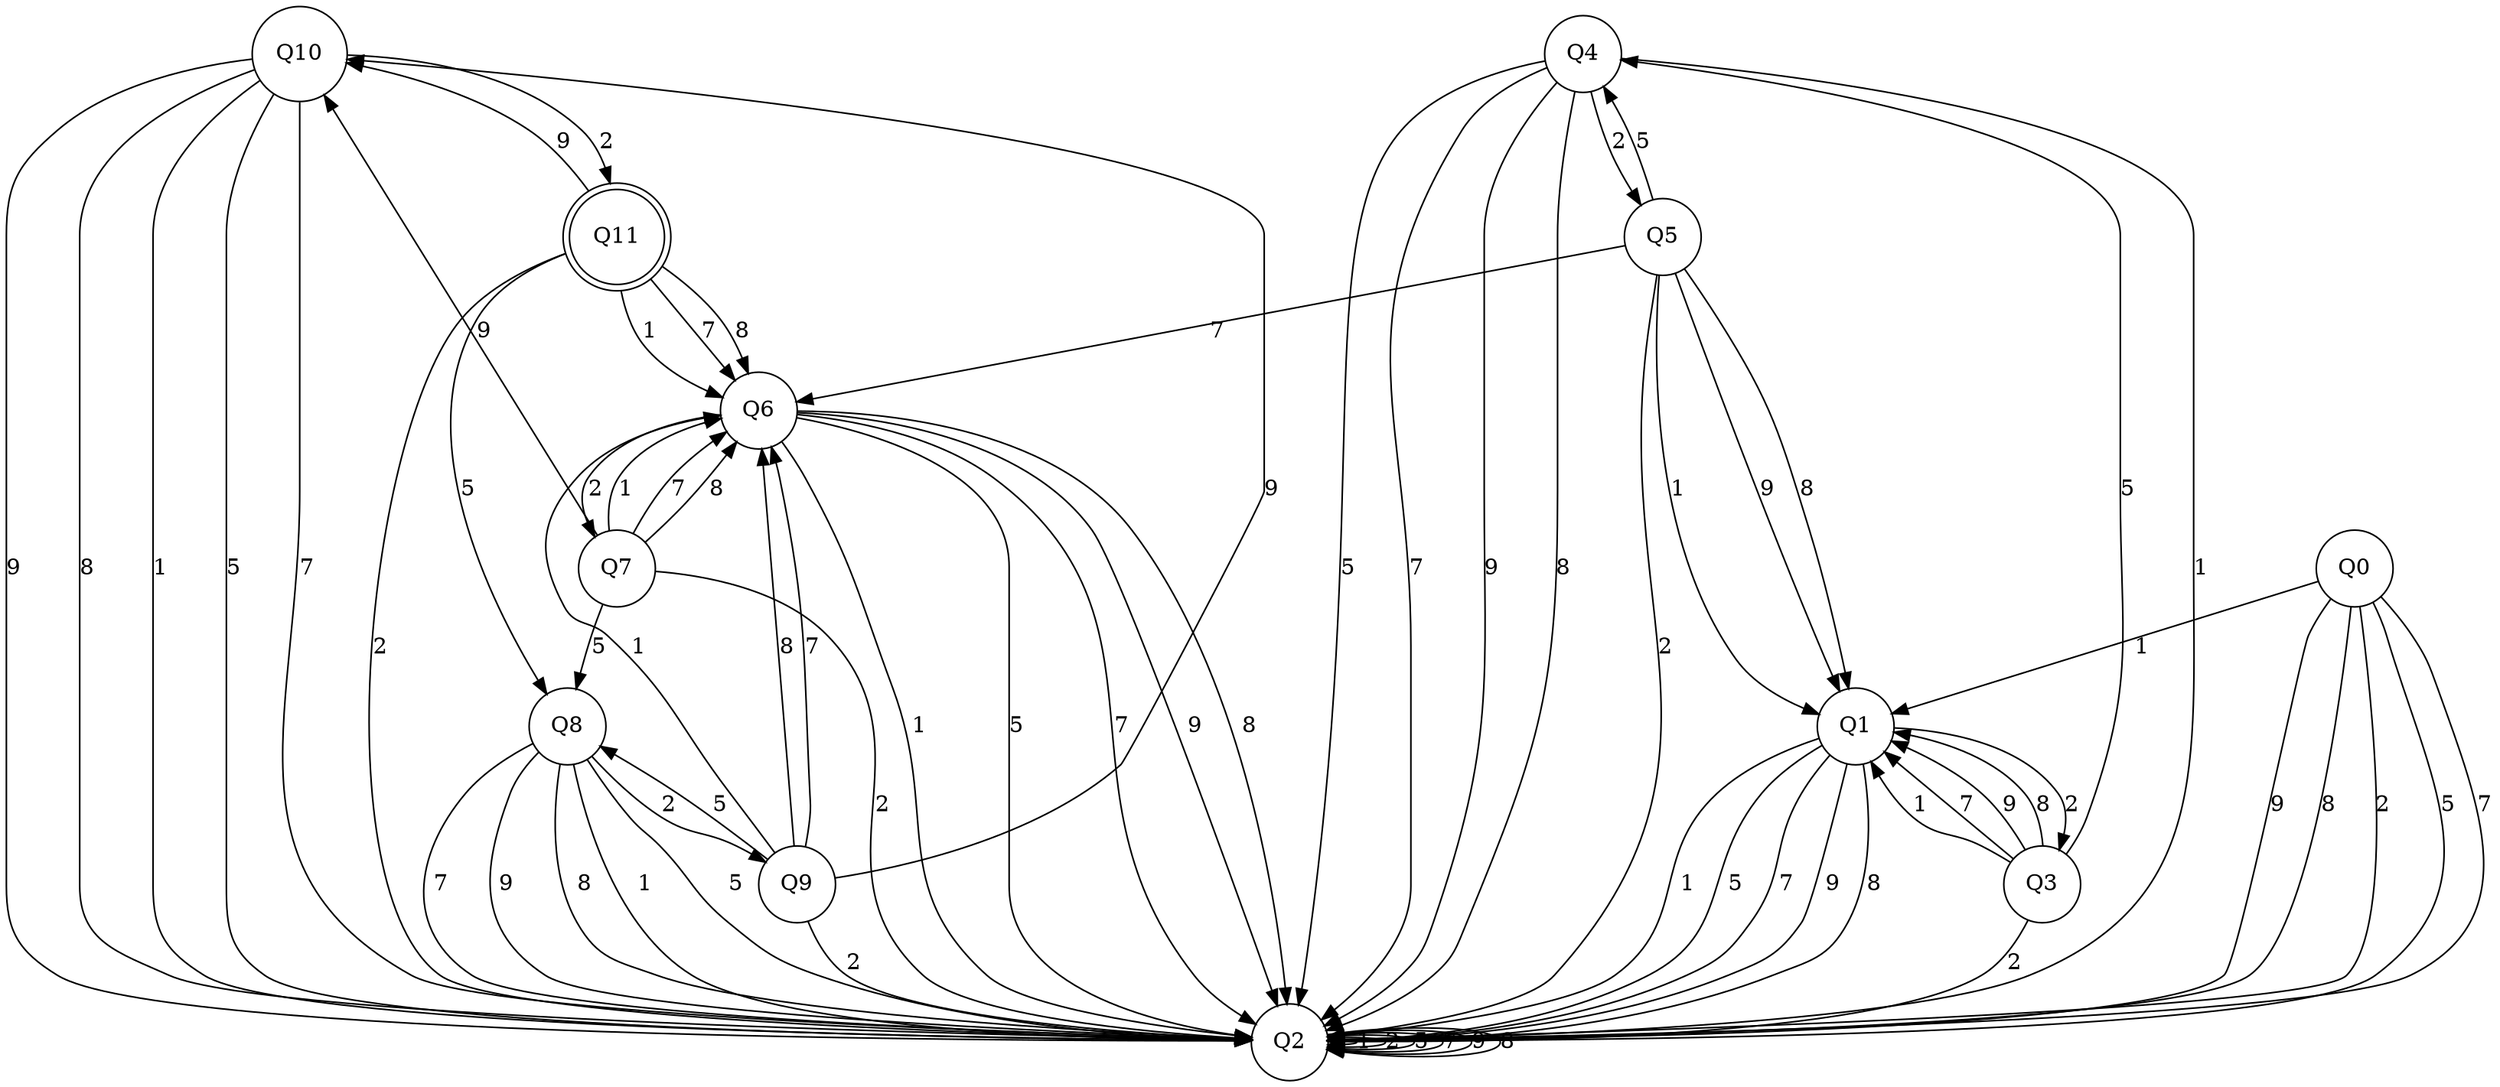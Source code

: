digraph re_dfa {
Q10 [shape=circle];
Q4 [shape=circle];
Q3 [shape=circle];
Q11 [shape=doublecircle];
Q2 [shape=circle];
Q7 [shape=circle];
Q1 [shape=circle];
Q8 [shape=circle];
Q5 [shape=circle];
Q6 [shape=circle];
Q9 [shape=circle];
Q0 [shape=circle];
Q10 -> Q2  [label=1];
Q10 -> Q11  [label=2];
Q10 -> Q2  [label=5];
Q10 -> Q2  [label=7];
Q10 -> Q2  [label=9];
Q10 -> Q2  [label=8];
Q4 -> Q2  [label=1];
Q4 -> Q5  [label=2];
Q4 -> Q2  [label=5];
Q4 -> Q2  [label=7];
Q4 -> Q2  [label=9];
Q4 -> Q2  [label=8];
Q3 -> Q1  [label=1];
Q3 -> Q2  [label=2];
Q3 -> Q4  [label=5];
Q3 -> Q1  [label=7];
Q3 -> Q1  [label=9];
Q3 -> Q1  [label=8];
Q11 -> Q6  [label=1];
Q11 -> Q2  [label=2];
Q11 -> Q8  [label=5];
Q11 -> Q6  [label=7];
Q11 -> Q10  [label=9];
Q11 -> Q6  [label=8];
Q2 -> Q2  [label=1];
Q2 -> Q2  [label=2];
Q2 -> Q2  [label=5];
Q2 -> Q2  [label=7];
Q2 -> Q2  [label=9];
Q2 -> Q2  [label=8];
Q7 -> Q6  [label=1];
Q7 -> Q2  [label=2];
Q7 -> Q8  [label=5];
Q7 -> Q6  [label=7];
Q7 -> Q10  [label=9];
Q7 -> Q6  [label=8];
Q1 -> Q2  [label=1];
Q1 -> Q3  [label=2];
Q1 -> Q2  [label=5];
Q1 -> Q2  [label=7];
Q1 -> Q2  [label=9];
Q1 -> Q2  [label=8];
Q8 -> Q2  [label=1];
Q8 -> Q9  [label=2];
Q8 -> Q2  [label=5];
Q8 -> Q2  [label=7];
Q8 -> Q2  [label=9];
Q8 -> Q2  [label=8];
Q5 -> Q1  [label=1];
Q5 -> Q2  [label=2];
Q5 -> Q4  [label=5];
Q5 -> Q6  [label=7];
Q5 -> Q1  [label=9];
Q5 -> Q1  [label=8];
Q6 -> Q2  [label=1];
Q6 -> Q7  [label=2];
Q6 -> Q2  [label=5];
Q6 -> Q2  [label=7];
Q6 -> Q2  [label=9];
Q6 -> Q2  [label=8];
Q9 -> Q6  [label=1];
Q9 -> Q2  [label=2];
Q9 -> Q8  [label=5];
Q9 -> Q6  [label=7];
Q9 -> Q10  [label=9];
Q9 -> Q6  [label=8];
Q0 -> Q1  [label=1];
Q0 -> Q2  [label=2];
Q0 -> Q2  [label=5];
Q0 -> Q2  [label=7];
Q0 -> Q2  [label=9];
Q0 -> Q2  [label=8];
}
